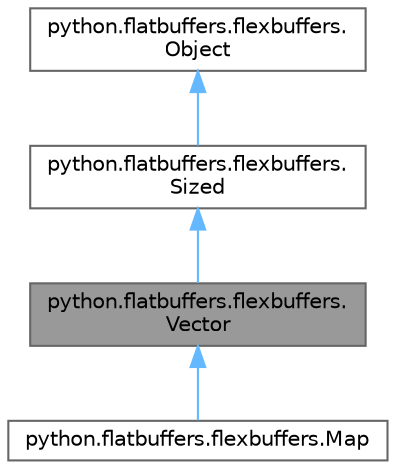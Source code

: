 digraph "python.flatbuffers.flexbuffers.Vector"
{
 // LATEX_PDF_SIZE
  bgcolor="transparent";
  edge [fontname=Helvetica,fontsize=10,labelfontname=Helvetica,labelfontsize=10];
  node [fontname=Helvetica,fontsize=10,shape=box,height=0.2,width=0.4];
  Node1 [id="Node000001",label="python.flatbuffers.flexbuffers.\lVector",height=0.2,width=0.4,color="gray40", fillcolor="grey60", style="filled", fontcolor="black",tooltip=" "];
  Node2 -> Node1 [id="edge4_Node000001_Node000002",dir="back",color="steelblue1",style="solid",tooltip=" "];
  Node2 [id="Node000002",label="python.flatbuffers.flexbuffers.\lSized",height=0.2,width=0.4,color="gray40", fillcolor="white", style="filled",URL="$classpython_1_1flatbuffers_1_1flexbuffers_1_1Sized.html",tooltip=" "];
  Node3 -> Node2 [id="edge5_Node000002_Node000003",dir="back",color="steelblue1",style="solid",tooltip=" "];
  Node3 [id="Node000003",label="python.flatbuffers.flexbuffers.\lObject",height=0.2,width=0.4,color="gray40", fillcolor="white", style="filled",URL="$classpython_1_1flatbuffers_1_1flexbuffers_1_1Object.html",tooltip=" "];
  Node1 -> Node4 [id="edge6_Node000001_Node000004",dir="back",color="steelblue1",style="solid",tooltip=" "];
  Node4 [id="Node000004",label="python.flatbuffers.flexbuffers.Map",height=0.2,width=0.4,color="gray40", fillcolor="white", style="filled",URL="$classpython_1_1flatbuffers_1_1flexbuffers_1_1Map.html",tooltip=" "];
}
